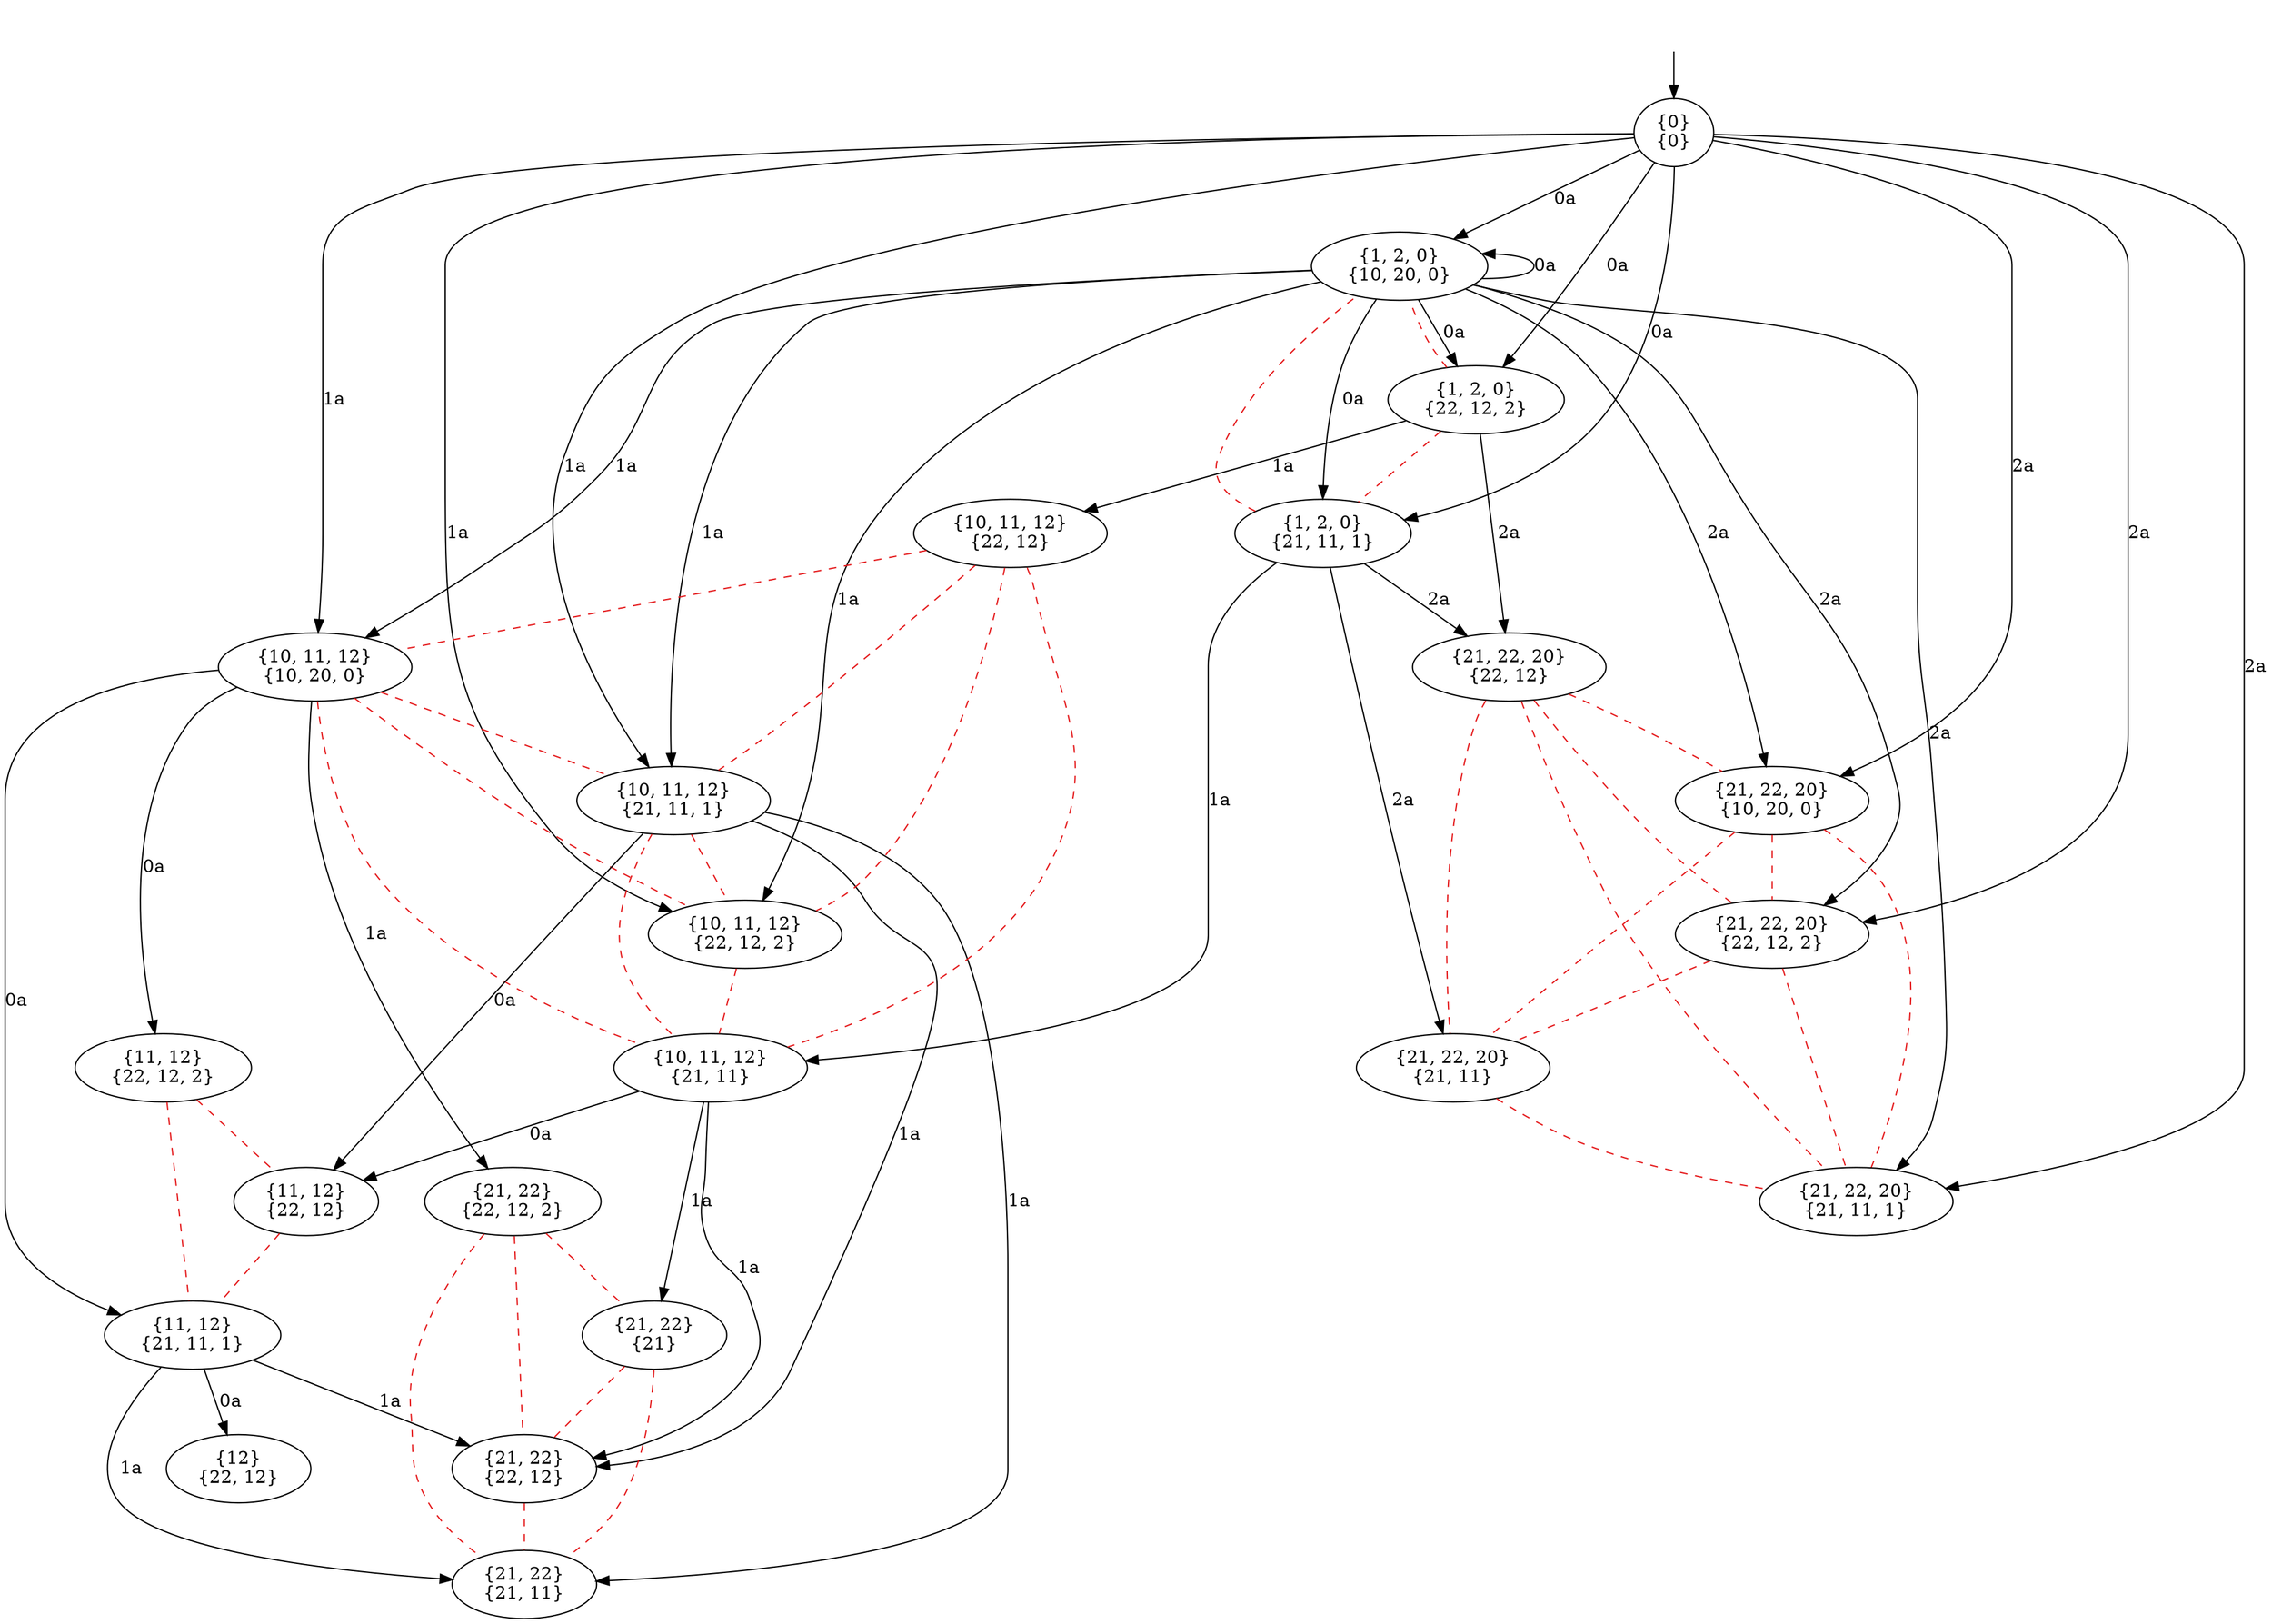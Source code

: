 digraph  {
concentrate=False;
nodesep=0.5;
ranksep=0.5;
splines=True;
4645279784 [label="{0}\n{0}"];
4645281128 [label="{1, 2, 0}\n{10, 20, 0}"];
4645281408 [label="{10, 11, 12}\n{10, 20, 0}"];
4645280568 [label="{21, 22, 20}\n{10, 20, 0}"];
4645281744 [label="{1, 2, 0}\n{21, 11, 1}"];
4645280512 [label="{10, 11, 12}\n{21, 11, 1}"];
4645280736 [label="{21, 22, 20}\n{21, 11, 1}"];
4645279840 [label="{1, 2, 0}\n{22, 12, 2}"];
4645279504 [label="{10, 11, 12}\n{22, 12, 2}"];
4645280624 [label="{21, 22, 20}\n{22, 12, 2}"];
4645250552 [label="{11, 12}\n{21, 11, 1}"];
4645249712 [label="{11, 12}\n{22, 12, 2}"];
4645250832 [label="{21, 22}\n{22, 12, 2}"];
4645250944 [label="{10, 11, 12}\n{21, 11}"];
4645251504 [label="{21, 22, 20}\n{21, 11}"];
4645251616 [label="{21, 22, 20}\n{22, 12}"];
4645251168 [label="{21, 22}\n{21, 11}"];
4645251896 [label="{11, 12}\n{22, 12}"];
4645251784 [label="{21, 22}\n{22, 12}"];
4645252120 [label="{10, 11, 12}\n{22, 12}"];
4645251672 [label="{12}\n{22, 12}"];
4645252512 [label="{21, 22}\n{21}"];
hidden [label="", shape=none];
4645279784 -> 4645281128  [action="('0a',)", key="('0a',)", label="0a"];
4645279784 -> 4645281408  [action="('1a',)", key="('1a',)", label="1a"];
4645279784 -> 4645280568  [action="('2a',)", key="('2a',)", label="2a"];
4645279784 -> 4645281744  [action="('0a',)", key="('0a',)", label="0a"];
4645279784 -> 4645280512  [action="('1a',)", key="('1a',)", label="1a"];
4645279784 -> 4645280736  [action="('2a',)", key="('2a',)", label="2a"];
4645279784 -> 4645279840  [action="('0a',)", key="('0a',)", label="0a"];
4645279784 -> 4645279504  [action="('1a',)", key="('1a',)", label="1a"];
4645279784 -> 4645280624  [action="('2a',)", key="('2a',)", label="2a"];
4645281128 -> 4645281128  [action="('0a',)", dir=back, key="('0a',)", label="0a"];
4645281128 -> 4645281408  [action="('1a',)", key="('1a',)", label="1a"];
4645281128 -> 4645280568  [action="('2a',)", key="('2a',)", label="2a"];
4645281128 -> 4645281744  [action="('0a',)", key="('0a',)", label="0a"];
4645281128 -> 4645280512  [action="('1a',)", key="('1a',)", label="1a"];
4645281128 -> 4645280736  [action="('2a',)", key="('2a',)", label="2a"];
4645281128 -> 4645279840  [action="('0a',)", key="('0a',)", label="0a"];
4645281128 -> 4645279504  [action="('1a',)", key="('1a',)", label="1a"];
4645281128 -> 4645280624  [action="('2a',)", key="('2a',)", label="2a"];
4645281408 -> 4645250552  [action="('0a',)", key="('0a',)", label="0a"];
4645281408 -> 4645249712  [action="('0a',)", key="('0a',)", label="0a"];
4645281408 -> 4645250832  [action="('1a',)", key="('1a',)", label="1a"];
4645281408 -> 4645280512  [arrowhead=none, color=1, colorscheme=set19, constraint=True, key=0, label="", style=dashed];
4645281408 -> 4645279504  [arrowhead=none, color=1, colorscheme=set19, constraint=True, key=0, label="", style=dashed];
4645281408 -> 4645250944  [arrowhead=none, color=1, colorscheme=set19, constraint=True, key=0, label="", style=dashed];
4645280568 -> 4645280624  [arrowhead=none, color=1, colorscheme=set19, constraint=True, key=0, label="", style=dashed];
4645280568 -> 4645251504  [arrowhead=none, color=1, colorscheme=set19, constraint=True, key=0, label="", style=dashed];
4645280568 -> 4645280736  [arrowhead=none, color=1, colorscheme=set19, constraint=True, key=0, label="", style=dashed];
4645281744 -> 4645250944  [action="('1a',)", key="('1a',)", label="1a"];
4645281744 -> 4645251504  [action="('2a',)", key="('2a',)", label="2a"];
4645281744 -> 4645251616  [action="('2a',)", key="('2a',)", label="2a"];
4645281744 -> 4645281128  [arrowhead=none, color=1, colorscheme=set19, constraint=True, key=0, label="", style=dashed];
4645280512 -> 4645251168  [action="('1a',)", key="('1a',)", label="1a"];
4645280512 -> 4645251896  [action="('0a',)", key="('0a',)", label="0a"];
4645280512 -> 4645251784  [action="('1a',)", key="('1a',)", label="1a"];
4645280512 -> 4645279504  [arrowhead=none, color=1, colorscheme=set19, constraint=True, key=0, label="", style=dashed];
4645280512 -> 4645250944  [arrowhead=none, color=1, colorscheme=set19, constraint=True, key=0, label="", style=dashed];
4645279840 -> 4645252120  [action="('1a',)", key="('1a',)", label="1a"];
4645279840 -> 4645251616  [action="('2a',)", key="('2a',)", label="2a"];
4645279840 -> 4645281744  [arrowhead=none, color=1, colorscheme=set19, constraint=True, key=0, label="", style=dashed];
4645279840 -> 4645281128  [arrowhead=none, color=1, colorscheme=set19, constraint=True, key=0, label="", style=dashed];
4645279504 -> 4645250944  [arrowhead=none, color=1, colorscheme=set19, constraint=True, key=0, label="", style=dashed];
4645280624 -> 4645251504  [arrowhead=none, color=1, colorscheme=set19, constraint=True, key=0, label="", style=dashed];
4645280624 -> 4645280736  [arrowhead=none, color=1, colorscheme=set19, constraint=True, key=0, label="", style=dashed];
4645250552 -> 4645251168  [action="('1a',)", key="('1a',)", label="1a"];
4645250552 -> 4645251672  [action="('0a',)", key="('0a',)", label="0a"];
4645250552 -> 4645251784  [action="('1a',)", key="('1a',)", label="1a"];
4645249712 -> 4645251896  [arrowhead=none, color=1, colorscheme=set19, constraint=True, key=0, label="", style=dashed];
4645249712 -> 4645250552  [arrowhead=none, color=1, colorscheme=set19, constraint=True, key=0, label="", style=dashed];
4645250832 -> 4645252512  [arrowhead=none, color=1, colorscheme=set19, constraint=True, key=0, label="", style=dashed];
4645250832 -> 4645251784  [arrowhead=none, color=1, colorscheme=set19, constraint=True, key=0, label="", style=dashed];
4645250832 -> 4645251168  [arrowhead=none, color=1, colorscheme=set19, constraint=True, key=0, label="", style=dashed];
4645250944 -> 4645252512  [action="('1a',)", key="('1a',)", label="1a"];
4645250944 -> 4645251896  [action="('0a',)", key="('0a',)", label="0a"];
4645250944 -> 4645251784  [action="('1a',)", key="('1a',)", label="1a"];
4645251504 -> 4645280736  [arrowhead=none, color=1, colorscheme=set19, constraint=True, key=0, label="", style=dashed];
4645251616 -> 4645280568  [arrowhead=none, color=1, colorscheme=set19, constraint=True, key=0, label="", style=dashed];
4645251616 -> 4645280624  [arrowhead=none, color=1, colorscheme=set19, constraint=True, key=0, label="", style=dashed];
4645251616 -> 4645251504  [arrowhead=none, color=1, colorscheme=set19, constraint=True, key=0, label="", style=dashed];
4645251616 -> 4645280736  [arrowhead=none, color=1, colorscheme=set19, constraint=True, key=0, label="", style=dashed];
4645251896 -> 4645250552  [arrowhead=none, color=1, colorscheme=set19, constraint=True, key=0, label="", style=dashed];
4645251784 -> 4645251168  [arrowhead=none, color=1, colorscheme=set19, constraint=True, key=0, label="", style=dashed];
4645252120 -> 4645281408  [arrowhead=none, color=1, colorscheme=set19, constraint=True, key=0, label="", style=dashed];
4645252120 -> 4645280512  [arrowhead=none, color=1, colorscheme=set19, constraint=True, key=0, label="", style=dashed];
4645252120 -> 4645279504  [arrowhead=none, color=1, colorscheme=set19, constraint=True, key=0, label="", style=dashed];
4645252120 -> 4645250944  [arrowhead=none, color=1, colorscheme=set19, constraint=True, key=0, label="", style=dashed];
4645252512 -> 4645251784  [arrowhead=none, color=1, colorscheme=set19, constraint=True, key=0, label="", style=dashed];
4645252512 -> 4645251168  [arrowhead=none, color=1, colorscheme=set19, constraint=True, key=0, label="", style=dashed];
hidden -> 4645279784  [key=0];
}
